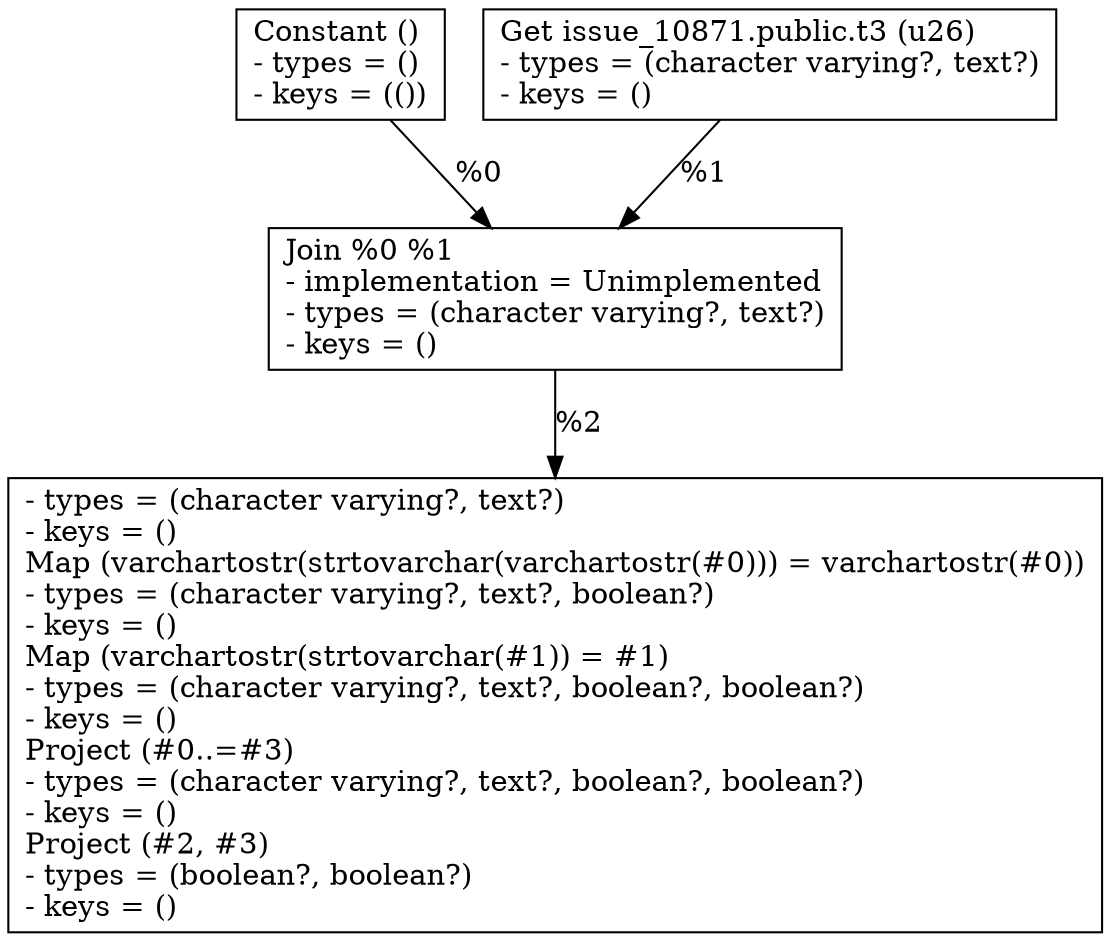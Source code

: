digraph G {
    node0 [shape = record, label="Constant ()\l- types = ()\l- keys = (())\l"]
    node1 [shape = record, label="Get issue_10871.public.t3 (u26)\l- types = (character varying?, text?)\l- keys = ()\l"]
    node2 [shape = record, label="Join %0 %1\l- implementation = Unimplemented\l- types = (character varying?, text?)\l- keys = ()\l"]
    node3 [shape = record, label="- types = (character varying?, text?)\l- keys = ()\lMap (varchartostr(strtovarchar(varchartostr(#0))) = varchartostr(#0))\l- types = (character varying?, text?, boolean?)\l- keys = ()\lMap (varchartostr(strtovarchar(#1)) = #1)\l- types = (character varying?, text?, boolean?, boolean?)\l- keys = ()\lProject (#0..=#3)\l- types = (character varying?, text?, boolean?, boolean?)\l- keys = ()\lProject (#2, #3)\l- types = (boolean?, boolean?)\l- keys = ()\l"]
    node1 -> node2 [label = "%1\l"]
    node0 -> node2 [label = "%0\l"]
    node2 -> node3 [label = "%2\l"]
}
